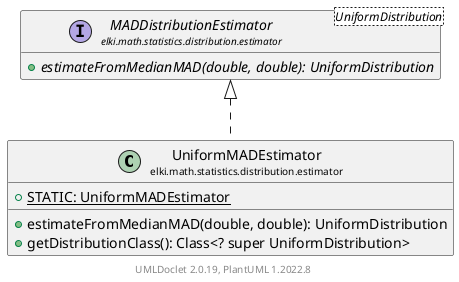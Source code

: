 @startuml
    remove .*\.(Instance|Par|Parameterizer|Factory)$
    set namespaceSeparator none
    hide empty fields
    hide empty methods

    class "<size:14>UniformMADEstimator\n<size:10>elki.math.statistics.distribution.estimator" as elki.math.statistics.distribution.estimator.UniformMADEstimator [[UniformMADEstimator.html]] {
        {static} +STATIC: UniformMADEstimator
        +estimateFromMedianMAD(double, double): UniformDistribution
        +getDistributionClass(): Class<? super UniformDistribution>
    }

    interface "<size:14>MADDistributionEstimator\n<size:10>elki.math.statistics.distribution.estimator" as elki.math.statistics.distribution.estimator.MADDistributionEstimator<UniformDistribution> [[MADDistributionEstimator.html]] {
        {abstract} +estimateFromMedianMAD(double, double): UniformDistribution
    }
    class "<size:14>UniformMADEstimator.Par\n<size:10>elki.math.statistics.distribution.estimator" as elki.math.statistics.distribution.estimator.UniformMADEstimator.Par [[UniformMADEstimator.Par.html]]

    elki.math.statistics.distribution.estimator.MADDistributionEstimator <|.. elki.math.statistics.distribution.estimator.UniformMADEstimator
    elki.math.statistics.distribution.estimator.UniformMADEstimator +-- elki.math.statistics.distribution.estimator.UniformMADEstimator.Par

    center footer UMLDoclet 2.0.19, PlantUML 1.2022.8
@enduml
